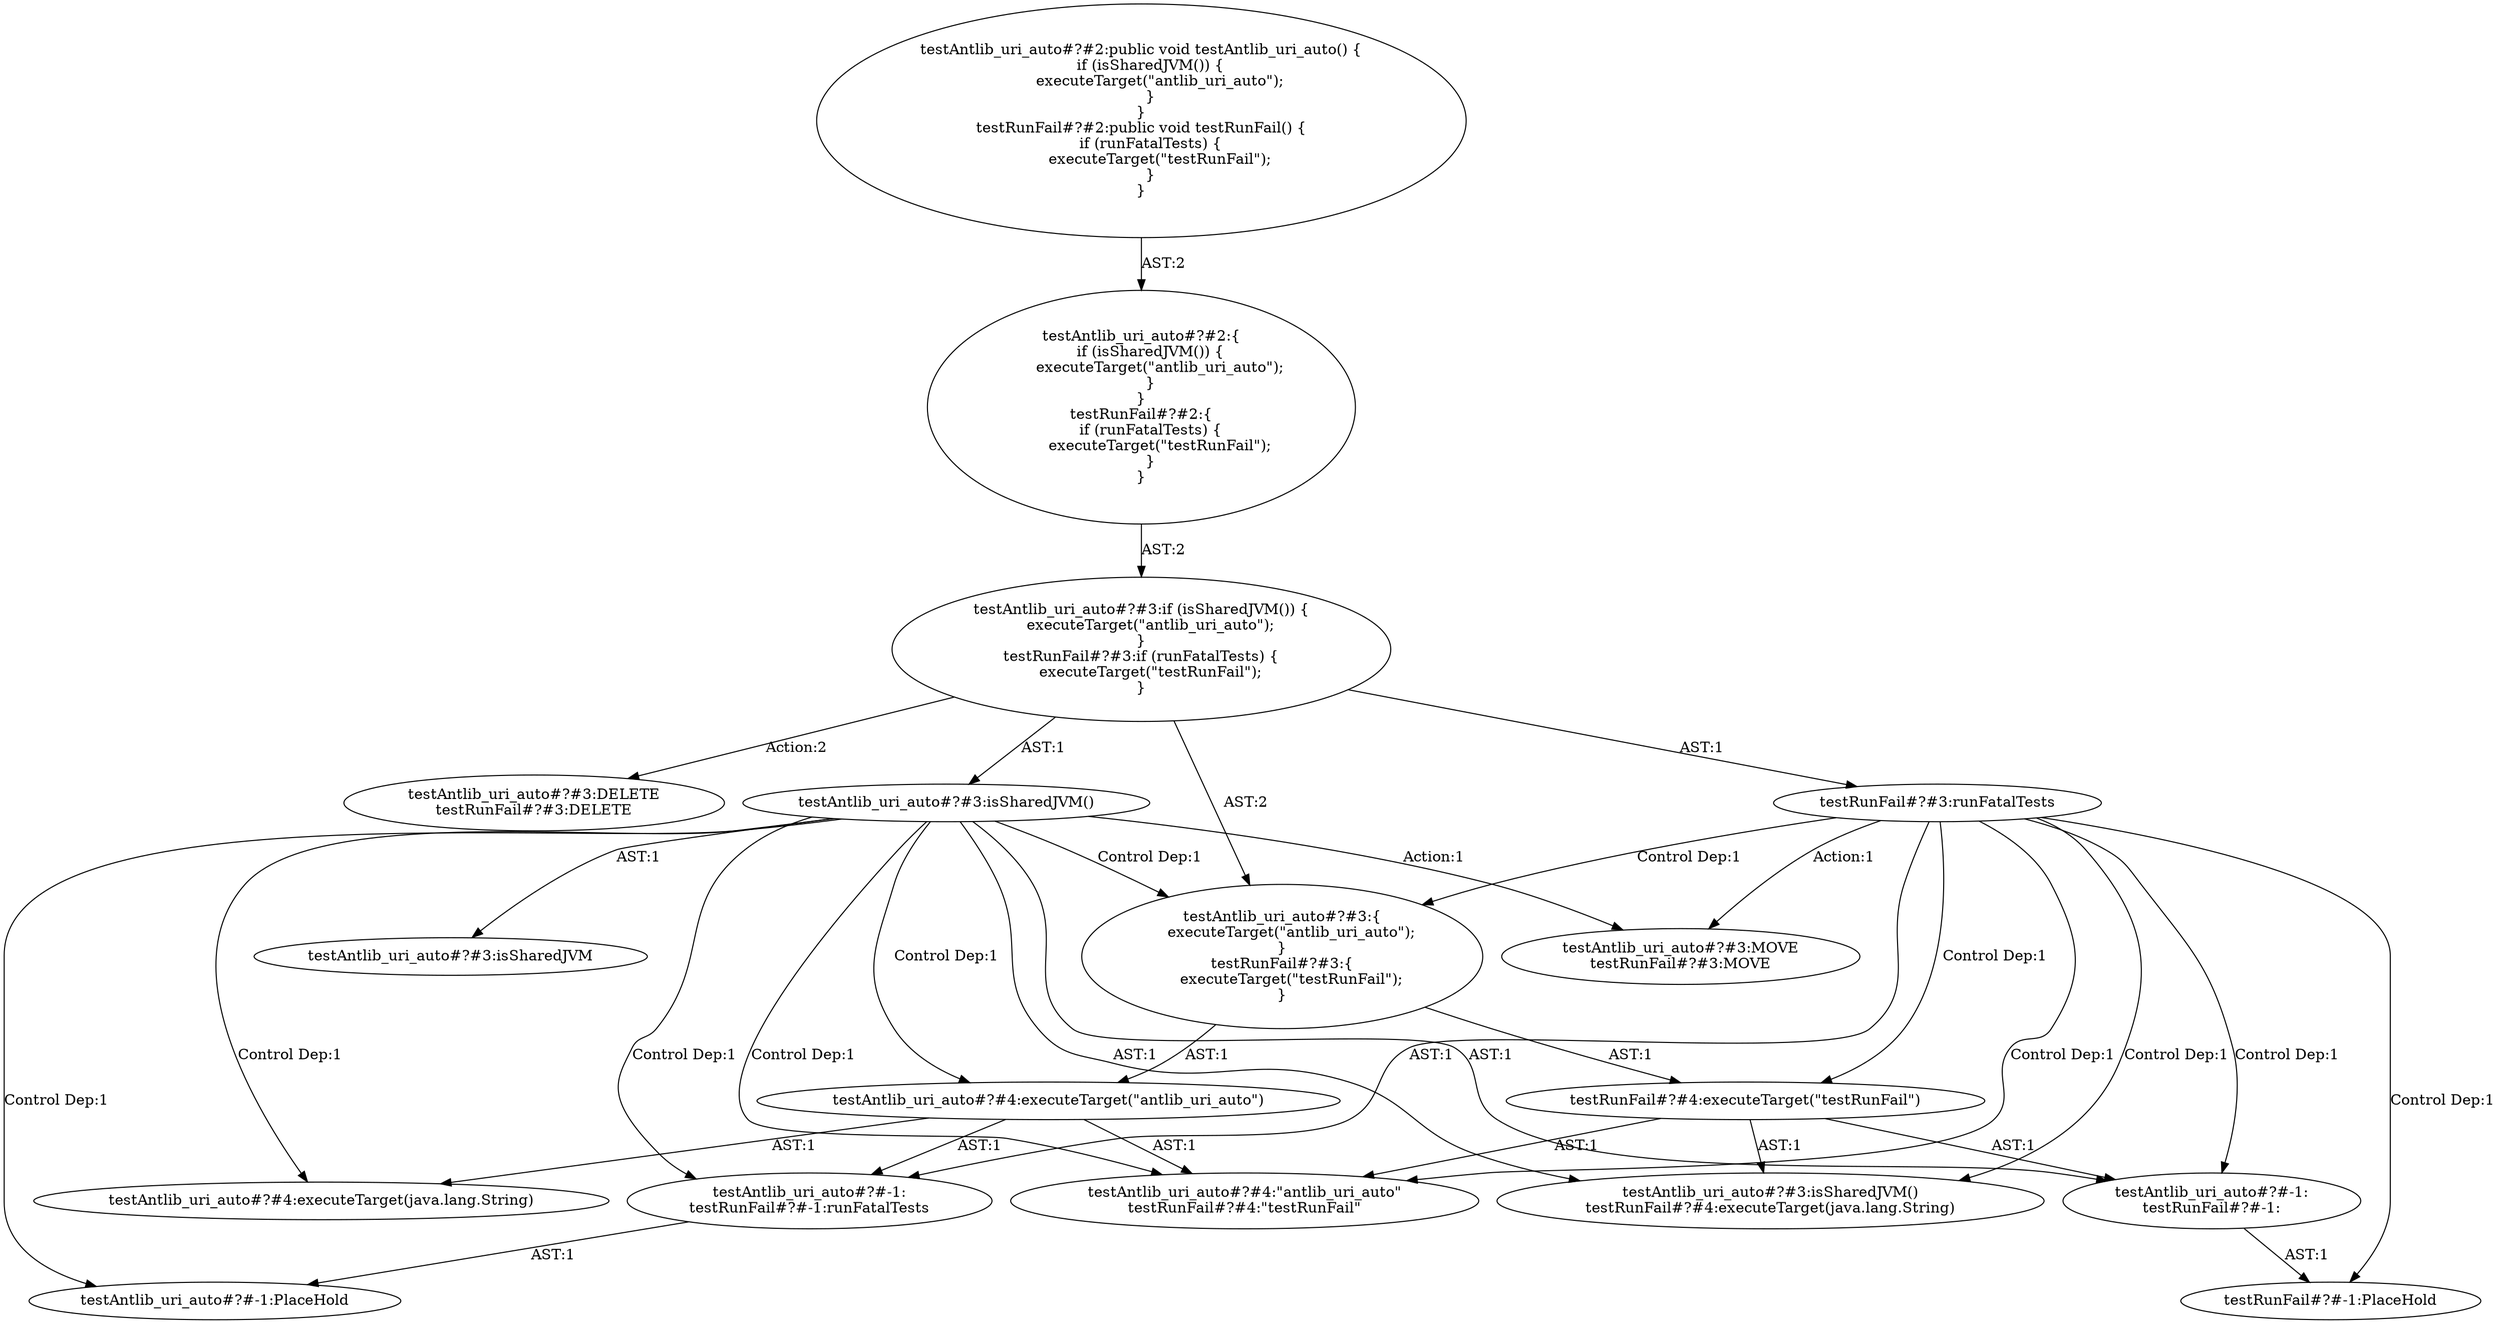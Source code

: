 digraph "Pattern" {
0 [label="testAntlib_uri_auto#?#3:DELETE
testRunFail#?#3:DELETE" shape=ellipse]
1 [label="testAntlib_uri_auto#?#3:if (isSharedJVM()) \{
    executeTarget(\"antlib_uri_auto\");
\}
testRunFail#?#3:if (runFatalTests) \{
    executeTarget(\"testRunFail\");
\}" shape=ellipse]
2 [label="testAntlib_uri_auto#?#2:\{
    if (isSharedJVM()) \{
        executeTarget(\"antlib_uri_auto\");
    \}
\}
testRunFail#?#2:\{
    if (runFatalTests) \{
        executeTarget(\"testRunFail\");
    \}
\}" shape=ellipse]
3 [label="testAntlib_uri_auto#?#2:public void testAntlib_uri_auto() \{
    if (isSharedJVM()) \{
        executeTarget(\"antlib_uri_auto\");
    \}
\}
testRunFail#?#2:public void testRunFail() \{
    if (runFatalTests) \{
        executeTarget(\"testRunFail\");
    \}
\}" shape=ellipse]
4 [label="testAntlib_uri_auto#?#3:isSharedJVM()" shape=ellipse]
5 [label="testAntlib_uri_auto#?#3:isSharedJVM" shape=ellipse]
6 [label="testAntlib_uri_auto#?#-1:
testRunFail#?#-1:" shape=ellipse]
7 [label="testAntlib_uri_auto#?#3:isSharedJVM()
testRunFail#?#4:executeTarget(java.lang.String)" shape=ellipse]
8 [label="testAntlib_uri_auto#?#3:\{
    executeTarget(\"antlib_uri_auto\");
\}
testRunFail#?#3:\{
    executeTarget(\"testRunFail\");
\}" shape=ellipse]
9 [label="testAntlib_uri_auto#?#4:executeTarget(\"antlib_uri_auto\")" shape=ellipse]
10 [label="testAntlib_uri_auto#?#4:executeTarget(java.lang.String)" shape=ellipse]
11 [label="testAntlib_uri_auto#?#-1:
testRunFail#?#-1:runFatalTests" shape=ellipse]
12 [label="testAntlib_uri_auto#?#-1:PlaceHold" shape=ellipse]
13 [label="testAntlib_uri_auto#?#4:\"antlib_uri_auto\"
testRunFail#?#4:\"testRunFail\"" shape=ellipse]
14 [label="testAntlib_uri_auto#?#3:MOVE
testRunFail#?#3:MOVE" shape=ellipse]
15 [label="testRunFail#?#3:runFatalTests" shape=ellipse]
16 [label="testRunFail#?#-1:PlaceHold" shape=ellipse]
17 [label="testRunFail#?#4:executeTarget(\"testRunFail\")" shape=ellipse]
1 -> 0 [label="Action:2"];
1 -> 4 [label="AST:1"];
1 -> 8 [label="AST:2"];
1 -> 15 [label="AST:1"];
2 -> 1 [label="AST:2"];
3 -> 2 [label="AST:2"];
4 -> 5 [label="AST:1"];
4 -> 6 [label="AST:1"];
4 -> 7 [label="AST:1"];
4 -> 8 [label="Control Dep:1"];
4 -> 9 [label="Control Dep:1"];
4 -> 10 [label="Control Dep:1"];
4 -> 11 [label="Control Dep:1"];
4 -> 12 [label="Control Dep:1"];
4 -> 13 [label="Control Dep:1"];
4 -> 14 [label="Action:1"];
6 -> 16 [label="AST:1"];
8 -> 9 [label="AST:1"];
8 -> 17 [label="AST:1"];
9 -> 11 [label="AST:1"];
9 -> 10 [label="AST:1"];
9 -> 13 [label="AST:1"];
11 -> 12 [label="AST:1"];
15 -> 11 [label="AST:1"];
15 -> 8 [label="Control Dep:1"];
15 -> 17 [label="Control Dep:1"];
15 -> 7 [label="Control Dep:1"];
15 -> 6 [label="Control Dep:1"];
15 -> 16 [label="Control Dep:1"];
15 -> 13 [label="Control Dep:1"];
15 -> 14 [label="Action:1"];
17 -> 6 [label="AST:1"];
17 -> 7 [label="AST:1"];
17 -> 13 [label="AST:1"];
}